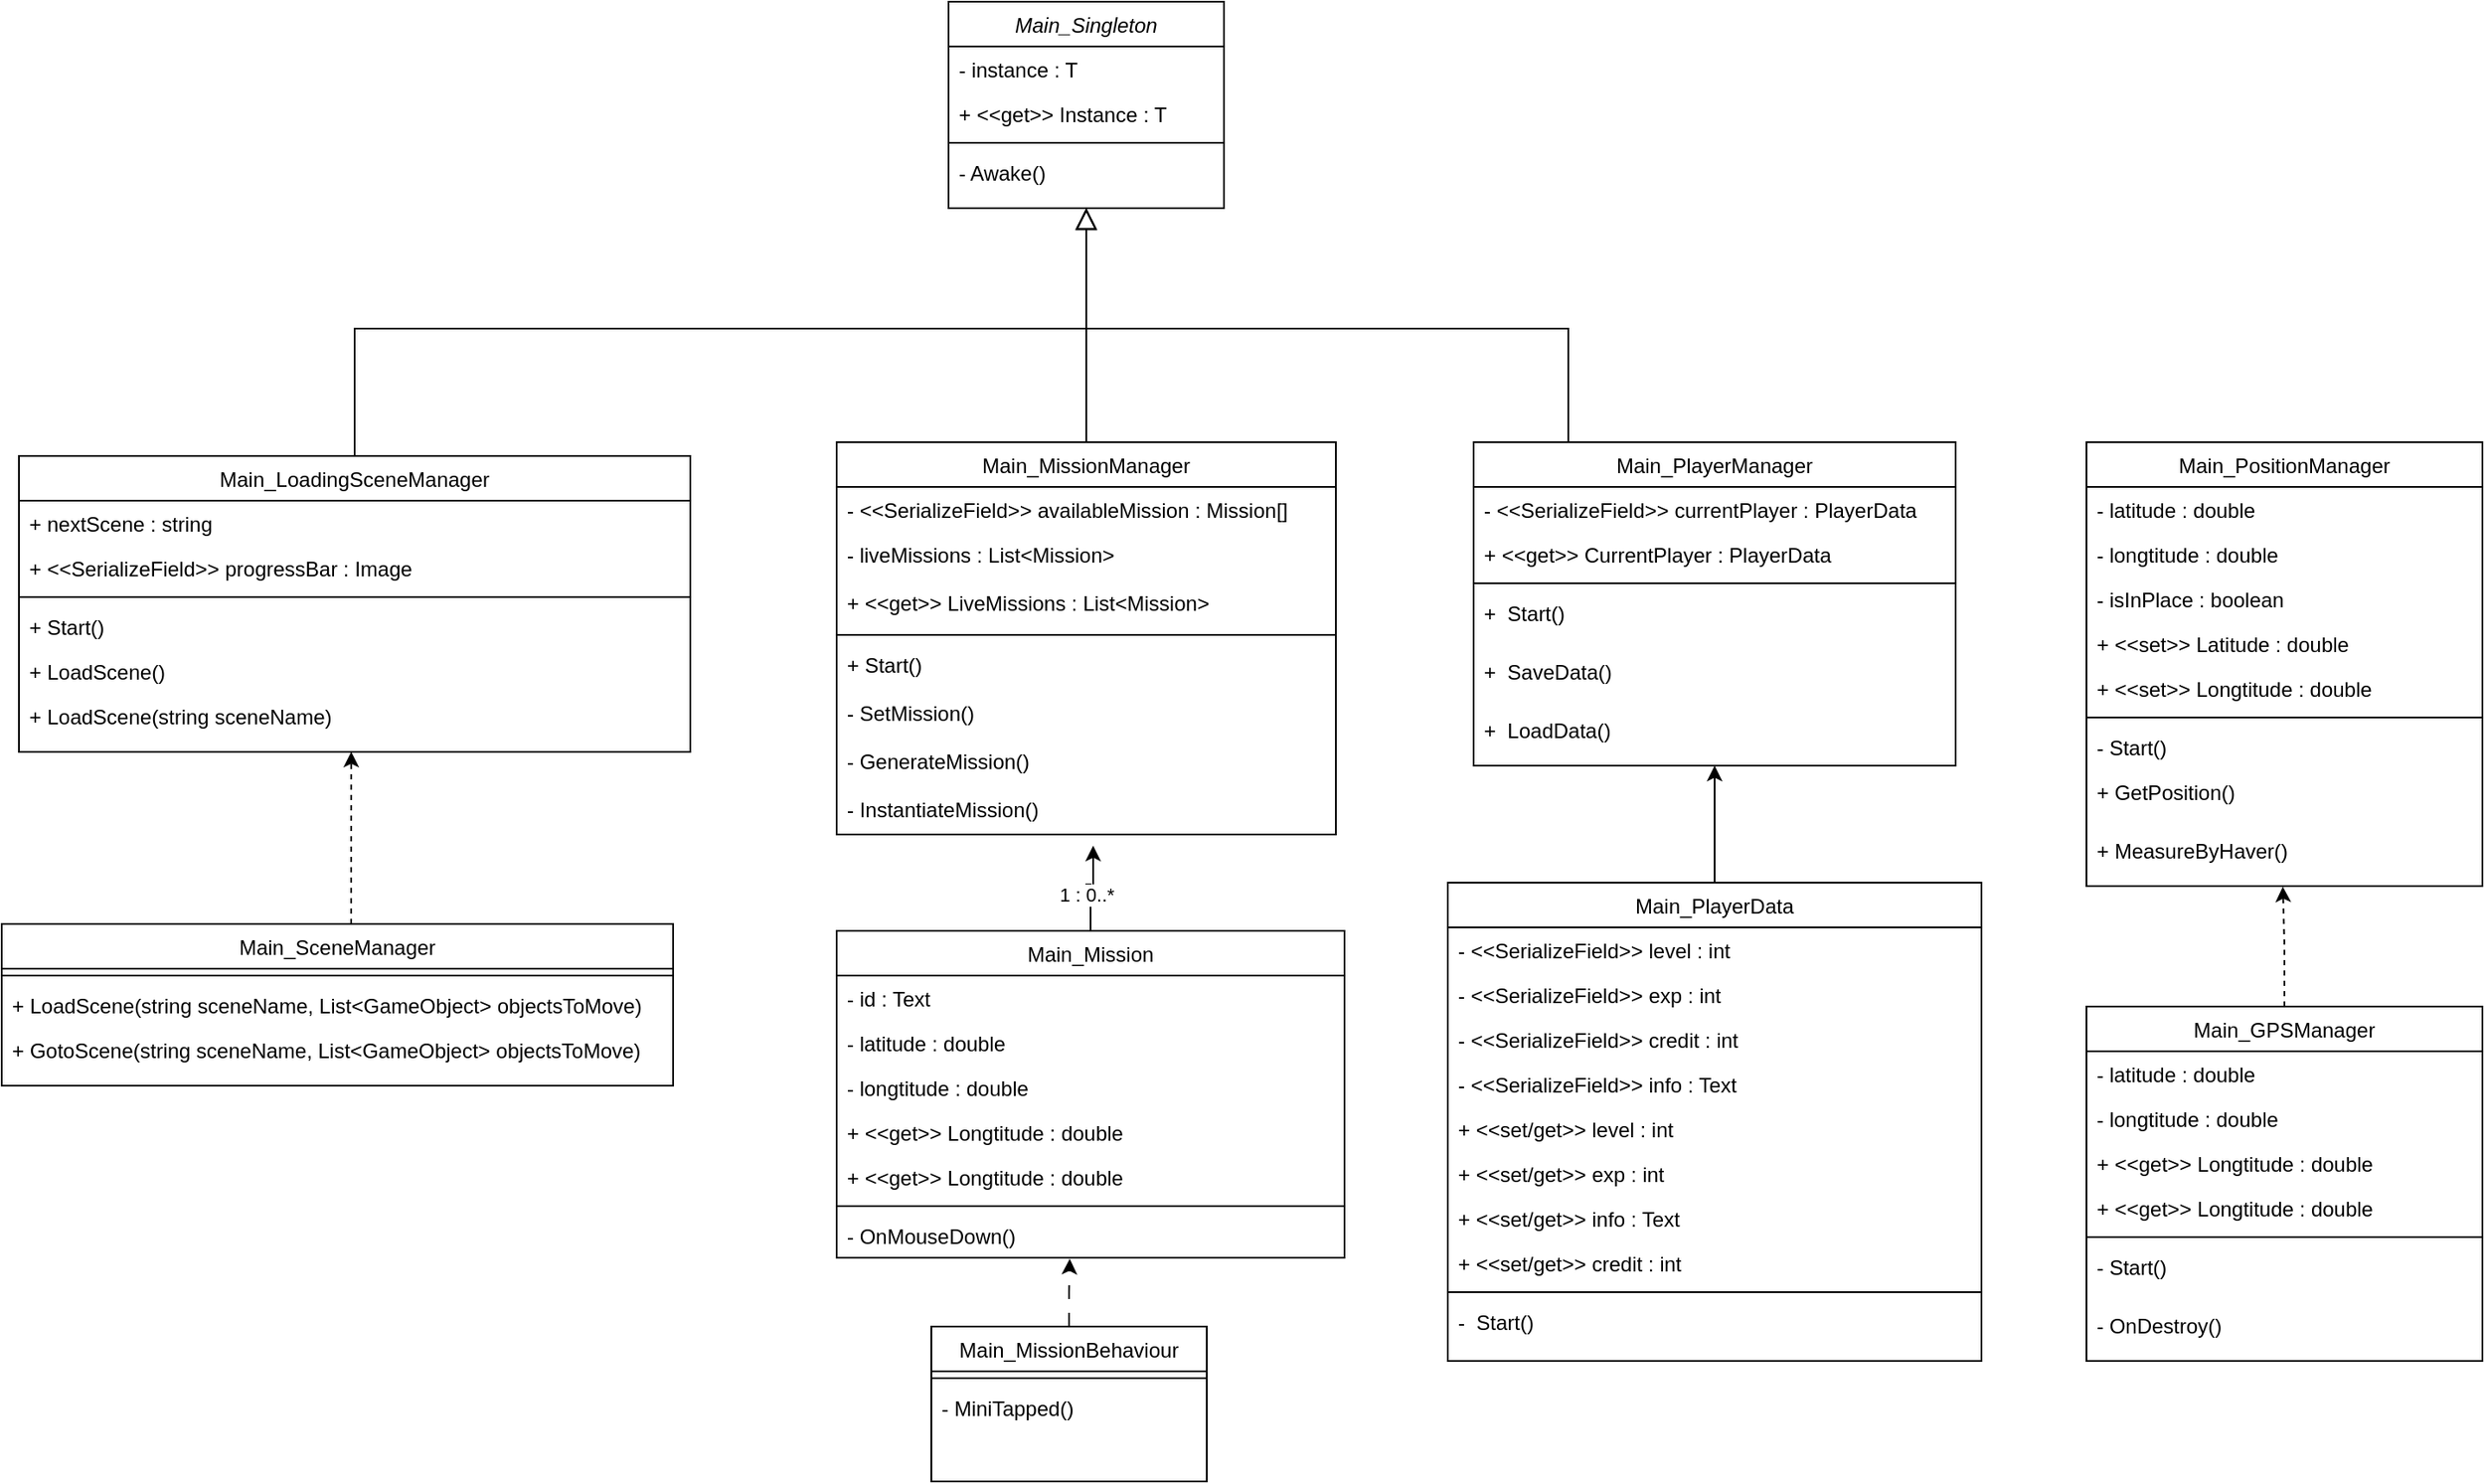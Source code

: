 <mxfile version="20.8.23" type="device"><diagram id="C5RBs43oDa-KdzZeNtuy" name="Page-1"><mxGraphModel dx="1914" dy="667" grid="1" gridSize="10" guides="1" tooltips="1" connect="1" arrows="1" fold="1" page="1" pageScale="1" pageWidth="827" pageHeight="1169" math="0" shadow="0"><root><mxCell id="WIyWlLk6GJQsqaUBKTNV-0"/><mxCell id="WIyWlLk6GJQsqaUBKTNV-1" parent="WIyWlLk6GJQsqaUBKTNV-0"/><mxCell id="zkfFHV4jXpPFQw0GAbJ--0" value="Main_Singleton" style="swimlane;fontStyle=2;align=center;verticalAlign=top;childLayout=stackLayout;horizontal=1;startSize=26;horizontalStack=0;resizeParent=1;resizeLast=0;collapsible=1;marginBottom=0;rounded=0;shadow=0;strokeWidth=1;" parent="WIyWlLk6GJQsqaUBKTNV-1" vertex="1"><mxGeometry x="150" y="90" width="160" height="120" as="geometry"><mxRectangle x="230" y="140" width="160" height="26" as="alternateBounds"/></mxGeometry></mxCell><mxCell id="nfa86kbB0fBzZDHKXP59-6" value="- instance : T" style="text;align=left;verticalAlign=top;spacingLeft=4;spacingRight=4;overflow=hidden;rotatable=0;points=[[0,0.5],[1,0.5]];portConstraint=eastwest;" parent="zkfFHV4jXpPFQw0GAbJ--0" vertex="1"><mxGeometry y="26" width="160" height="26" as="geometry"/></mxCell><mxCell id="7yIZQRil5i9GcMt45kjn-0" value="+ &lt;&lt;get&gt;&gt; Instance : T" style="text;align=left;verticalAlign=top;spacingLeft=4;spacingRight=4;overflow=hidden;rotatable=0;points=[[0,0.5],[1,0.5]];portConstraint=eastwest;" parent="zkfFHV4jXpPFQw0GAbJ--0" vertex="1"><mxGeometry y="52" width="160" height="26" as="geometry"/></mxCell><mxCell id="zkfFHV4jXpPFQw0GAbJ--4" value="" style="line;html=1;strokeWidth=1;align=left;verticalAlign=middle;spacingTop=-1;spacingLeft=3;spacingRight=3;rotatable=0;labelPosition=right;points=[];portConstraint=eastwest;" parent="zkfFHV4jXpPFQw0GAbJ--0" vertex="1"><mxGeometry y="78" width="160" height="8" as="geometry"/></mxCell><mxCell id="zkfFHV4jXpPFQw0GAbJ--5" value="- Awake()" style="text;align=left;verticalAlign=top;spacingLeft=4;spacingRight=4;overflow=hidden;rotatable=0;points=[[0,0.5],[1,0.5]];portConstraint=eastwest;" parent="zkfFHV4jXpPFQw0GAbJ--0" vertex="1"><mxGeometry y="86" width="160" height="26" as="geometry"/></mxCell><mxCell id="zkfFHV4jXpPFQw0GAbJ--6" value="Main_MissionManager" style="swimlane;fontStyle=0;align=center;verticalAlign=top;childLayout=stackLayout;horizontal=1;startSize=26;horizontalStack=0;resizeParent=1;resizeLast=0;collapsible=1;marginBottom=0;rounded=0;shadow=0;strokeWidth=1;swimlaneLine=1;" parent="WIyWlLk6GJQsqaUBKTNV-1" vertex="1"><mxGeometry x="85" y="346" width="290" height="228" as="geometry"><mxRectangle x="130" y="380" width="160" height="26" as="alternateBounds"/></mxGeometry></mxCell><mxCell id="zkfFHV4jXpPFQw0GAbJ--7" value="- &lt;&lt;SerializeField&gt;&gt; availableMission : Mission[]" style="text;align=left;verticalAlign=top;spacingLeft=4;spacingRight=4;overflow=hidden;rotatable=0;points=[[0,0.5],[1,0.5]];portConstraint=eastwest;" parent="zkfFHV4jXpPFQw0GAbJ--6" vertex="1"><mxGeometry y="26" width="290" height="26" as="geometry"/></mxCell><mxCell id="nfa86kbB0fBzZDHKXP59-10" value="- liveMissions : List&lt;Mission&gt;" style="text;align=left;verticalAlign=top;spacingLeft=4;spacingRight=4;overflow=hidden;rotatable=0;points=[[0,0.5],[1,0.5]];portConstraint=eastwest;rounded=0;shadow=0;html=0;" parent="zkfFHV4jXpPFQw0GAbJ--6" vertex="1"><mxGeometry y="52" width="290" height="28" as="geometry"/></mxCell><mxCell id="7yIZQRil5i9GcMt45kjn-5" value="+ &lt;&lt;get&gt;&gt; LiveMissions : List&lt;Mission&gt;" style="text;align=left;verticalAlign=top;spacingLeft=4;spacingRight=4;overflow=hidden;rotatable=0;points=[[0,0.5],[1,0.5]];portConstraint=eastwest;rounded=0;shadow=0;html=0;" parent="zkfFHV4jXpPFQw0GAbJ--6" vertex="1"><mxGeometry y="80" width="290" height="28" as="geometry"/></mxCell><mxCell id="zkfFHV4jXpPFQw0GAbJ--9" value="" style="line;html=1;strokeWidth=1;align=left;verticalAlign=middle;spacingTop=-1;spacingLeft=3;spacingRight=3;rotatable=0;labelPosition=right;points=[];portConstraint=eastwest;" parent="zkfFHV4jXpPFQw0GAbJ--6" vertex="1"><mxGeometry y="108" width="290" height="8" as="geometry"/></mxCell><mxCell id="nfa86kbB0fBzZDHKXP59-13" value="+ Start()" style="text;align=left;verticalAlign=top;spacingLeft=4;spacingRight=4;overflow=hidden;rotatable=0;points=[[0,0.5],[1,0.5]];portConstraint=eastwest;rounded=0;shadow=0;html=0;" parent="zkfFHV4jXpPFQw0GAbJ--6" vertex="1"><mxGeometry y="116" width="290" height="28" as="geometry"/></mxCell><mxCell id="sI29P3SXvjq9s87aOIMr-38" value="- SetMission()" style="text;align=left;verticalAlign=top;spacingLeft=4;spacingRight=4;overflow=hidden;rotatable=0;points=[[0,0.5],[1,0.5]];portConstraint=eastwest;rounded=0;shadow=0;html=0;" vertex="1" parent="zkfFHV4jXpPFQw0GAbJ--6"><mxGeometry y="144" width="290" height="28" as="geometry"/></mxCell><mxCell id="nfa86kbB0fBzZDHKXP59-15" value="- GenerateMission()" style="text;align=left;verticalAlign=top;spacingLeft=4;spacingRight=4;overflow=hidden;rotatable=0;points=[[0,0.5],[1,0.5]];portConstraint=eastwest;rounded=0;shadow=0;html=0;" parent="zkfFHV4jXpPFQw0GAbJ--6" vertex="1"><mxGeometry y="172" width="290" height="28" as="geometry"/></mxCell><mxCell id="nfa86kbB0fBzZDHKXP59-16" value="- InstantiateMission()" style="text;align=left;verticalAlign=top;spacingLeft=4;spacingRight=4;overflow=hidden;rotatable=0;points=[[0,0.5],[1,0.5]];portConstraint=eastwest;rounded=0;shadow=0;html=0;" parent="zkfFHV4jXpPFQw0GAbJ--6" vertex="1"><mxGeometry y="200" width="290" height="28" as="geometry"/></mxCell><mxCell id="zkfFHV4jXpPFQw0GAbJ--12" value="" style="endArrow=block;endSize=10;endFill=0;shadow=0;strokeWidth=1;rounded=0;edgeStyle=elbowEdgeStyle;elbow=vertical;" parent="WIyWlLk6GJQsqaUBKTNV-1" source="zkfFHV4jXpPFQw0GAbJ--6" target="zkfFHV4jXpPFQw0GAbJ--0" edge="1"><mxGeometry width="160" relative="1" as="geometry"><mxPoint x="200" y="203" as="sourcePoint"/><mxPoint x="200" y="203" as="targetPoint"/></mxGeometry></mxCell><mxCell id="zkfFHV4jXpPFQw0GAbJ--13" value="Main_PlayerManager" style="swimlane;fontStyle=0;align=center;verticalAlign=top;childLayout=stackLayout;horizontal=1;startSize=26;horizontalStack=0;resizeParent=1;resizeLast=0;collapsible=1;marginBottom=0;rounded=0;shadow=0;strokeWidth=1;" parent="WIyWlLk6GJQsqaUBKTNV-1" vertex="1"><mxGeometry x="455" y="346" width="280" height="188" as="geometry"><mxRectangle x="340" y="380" width="170" height="26" as="alternateBounds"/></mxGeometry></mxCell><mxCell id="zkfFHV4jXpPFQw0GAbJ--14" value="- &lt;&lt;SerializeField&gt;&gt; currentPlayer : PlayerData&#10;" style="text;align=left;verticalAlign=top;spacingLeft=4;spacingRight=4;overflow=hidden;rotatable=0;points=[[0,0.5],[1,0.5]];portConstraint=eastwest;" parent="zkfFHV4jXpPFQw0GAbJ--13" vertex="1"><mxGeometry y="26" width="280" height="26" as="geometry"/></mxCell><mxCell id="7yIZQRil5i9GcMt45kjn-1" value="+ &lt;&lt;get&gt;&gt; CurrentPlayer : PlayerData" style="text;align=left;verticalAlign=top;spacingLeft=4;spacingRight=4;overflow=hidden;rotatable=0;points=[[0,0.5],[1,0.5]];portConstraint=eastwest;" parent="zkfFHV4jXpPFQw0GAbJ--13" vertex="1"><mxGeometry y="52" width="280" height="26" as="geometry"/></mxCell><mxCell id="nfa86kbB0fBzZDHKXP59-7" value="" style="line;html=1;strokeWidth=1;align=left;verticalAlign=middle;spacingTop=-1;spacingLeft=3;spacingRight=3;rotatable=0;labelPosition=right;points=[];portConstraint=eastwest;" parent="zkfFHV4jXpPFQw0GAbJ--13" vertex="1"><mxGeometry y="78" width="280" height="8" as="geometry"/></mxCell><mxCell id="sI29P3SXvjq9s87aOIMr-20" value="+  Start()" style="text;align=left;verticalAlign=top;spacingLeft=4;spacingRight=4;overflow=hidden;rotatable=0;points=[[0,0.5],[1,0.5]];portConstraint=eastwest;" vertex="1" parent="zkfFHV4jXpPFQw0GAbJ--13"><mxGeometry y="86" width="280" height="34" as="geometry"/></mxCell><mxCell id="sI29P3SXvjq9s87aOIMr-22" value="+  SaveData()" style="text;align=left;verticalAlign=top;spacingLeft=4;spacingRight=4;overflow=hidden;rotatable=0;points=[[0,0.5],[1,0.5]];portConstraint=eastwest;" vertex="1" parent="zkfFHV4jXpPFQw0GAbJ--13"><mxGeometry y="120" width="280" height="34" as="geometry"/></mxCell><mxCell id="sI29P3SXvjq9s87aOIMr-21" value="+  LoadData()" style="text;align=left;verticalAlign=top;spacingLeft=4;spacingRight=4;overflow=hidden;rotatable=0;points=[[0,0.5],[1,0.5]];portConstraint=eastwest;" vertex="1" parent="zkfFHV4jXpPFQw0GAbJ--13"><mxGeometry y="154" width="280" height="34" as="geometry"/></mxCell><mxCell id="zkfFHV4jXpPFQw0GAbJ--16" value="" style="endArrow=block;endSize=10;endFill=0;shadow=0;strokeWidth=1;rounded=0;edgeStyle=elbowEdgeStyle;elbow=vertical;" parent="WIyWlLk6GJQsqaUBKTNV-1" source="zkfFHV4jXpPFQw0GAbJ--13" target="zkfFHV4jXpPFQw0GAbJ--0" edge="1"><mxGeometry width="160" relative="1" as="geometry"><mxPoint x="210" y="373" as="sourcePoint"/><mxPoint x="310" y="271" as="targetPoint"/><Array as="points"><mxPoint x="510" y="280"/></Array></mxGeometry></mxCell><mxCell id="b61CJQjOpt3AS6Id4M4u-6" style="edgeStyle=orthogonalEdgeStyle;rounded=0;orthogonalLoop=1;jettySize=auto;html=1;endArrow=block;endFill=0;endSize=10;entryX=0.5;entryY=1;entryDx=0;entryDy=0;" parent="WIyWlLk6GJQsqaUBKTNV-1" source="7yIZQRil5i9GcMt45kjn-23" target="zkfFHV4jXpPFQw0GAbJ--0" edge="1"><mxGeometry relative="1" as="geometry"><mxPoint x="230" y="210" as="targetPoint"/><Array as="points"><mxPoint x="-195" y="280"/><mxPoint x="230" y="280"/></Array></mxGeometry></mxCell><mxCell id="sI29P3SXvjq9s87aOIMr-2" style="edgeStyle=orthogonalEdgeStyle;rounded=0;orthogonalLoop=1;jettySize=auto;html=1;entryX=0.495;entryY=0.998;entryDx=0;entryDy=0;entryPerimeter=0;dashed=1;" edge="1" parent="WIyWlLk6GJQsqaUBKTNV-1" source="b61CJQjOpt3AS6Id4M4u-0" target="7yIZQRil5i9GcMt45kjn-26"><mxGeometry relative="1" as="geometry"><Array as="points"><mxPoint x="-197" y="600"/><mxPoint x="-197" y="600"/></Array></mxGeometry></mxCell><mxCell id="b61CJQjOpt3AS6Id4M4u-0" value="Main_SceneManager" style="swimlane;fontStyle=0;align=center;verticalAlign=top;childLayout=stackLayout;horizontal=1;startSize=26;horizontalStack=0;resizeParent=1;resizeLast=0;collapsible=1;marginBottom=0;rounded=0;shadow=0;strokeWidth=1;" parent="WIyWlLk6GJQsqaUBKTNV-1" vertex="1"><mxGeometry x="-400" y="626" width="390" height="94" as="geometry"><mxRectangle x="130" y="380" width="160" height="26" as="alternateBounds"/></mxGeometry></mxCell><mxCell id="b61CJQjOpt3AS6Id4M4u-3" value="" style="line;html=1;strokeWidth=1;align=left;verticalAlign=middle;spacingTop=-1;spacingLeft=3;spacingRight=3;rotatable=0;labelPosition=right;points=[];portConstraint=eastwest;" parent="b61CJQjOpt3AS6Id4M4u-0" vertex="1"><mxGeometry y="26" width="390" height="8" as="geometry"/></mxCell><mxCell id="b61CJQjOpt3AS6Id4M4u-5" value="+ LoadScene(string sceneName, List&lt;GameObject&gt; objectsToMove)" style="text;align=left;verticalAlign=top;spacingLeft=4;spacingRight=4;overflow=hidden;rotatable=0;points=[[0,0.5],[1,0.5]];portConstraint=eastwest;" parent="b61CJQjOpt3AS6Id4M4u-0" vertex="1"><mxGeometry y="34" width="390" height="26" as="geometry"/></mxCell><mxCell id="b61CJQjOpt3AS6Id4M4u-7" value="+ GotoScene(string sceneName, List&lt;GameObject&gt; objectsToMove)" style="text;align=left;verticalAlign=top;spacingLeft=4;spacingRight=4;overflow=hidden;rotatable=0;points=[[0,0.5],[1,0.5]];portConstraint=eastwest;" parent="b61CJQjOpt3AS6Id4M4u-0" vertex="1"><mxGeometry y="60" width="390" height="34" as="geometry"/></mxCell><mxCell id="sI29P3SXvjq9s87aOIMr-17" style="edgeStyle=orthogonalEdgeStyle;rounded=0;orthogonalLoop=1;jettySize=auto;html=1;entryX=0.496;entryY=1.009;entryDx=0;entryDy=0;entryPerimeter=0;dashed=1;" edge="1" parent="WIyWlLk6GJQsqaUBKTNV-1" source="nfa86kbB0fBzZDHKXP59-17" target="sI29P3SXvjq9s87aOIMr-16"><mxGeometry relative="1" as="geometry"/></mxCell><mxCell id="nfa86kbB0fBzZDHKXP59-17" value="Main_GPSManager" style="swimlane;fontStyle=0;align=center;verticalAlign=top;childLayout=stackLayout;horizontal=1;startSize=26;horizontalStack=0;resizeParent=1;resizeLast=0;collapsible=1;marginBottom=0;rounded=0;shadow=0;strokeWidth=1;" parent="WIyWlLk6GJQsqaUBKTNV-1" vertex="1"><mxGeometry x="811" y="674" width="230" height="206" as="geometry"><mxRectangle x="130" y="380" width="160" height="26" as="alternateBounds"/></mxGeometry></mxCell><mxCell id="nfa86kbB0fBzZDHKXP59-19" value="- latitude : double" style="text;align=left;verticalAlign=top;spacingLeft=4;spacingRight=4;overflow=hidden;rotatable=0;points=[[0,0.5],[1,0.5]];portConstraint=eastwest;" parent="nfa86kbB0fBzZDHKXP59-17" vertex="1"><mxGeometry y="26" width="230" height="26" as="geometry"/></mxCell><mxCell id="MaoaWugJf50gzIVtIN1R-0" value="- longtitude : double" style="text;align=left;verticalAlign=top;spacingLeft=4;spacingRight=4;overflow=hidden;rotatable=0;points=[[0,0.5],[1,0.5]];portConstraint=eastwest;" parent="nfa86kbB0fBzZDHKXP59-17" vertex="1"><mxGeometry y="52" width="230" height="26" as="geometry"/></mxCell><mxCell id="MaoaWugJf50gzIVtIN1R-1" value="+ &lt;&lt;get&gt;&gt; Longtitude : double" style="text;align=left;verticalAlign=top;spacingLeft=4;spacingRight=4;overflow=hidden;rotatable=0;points=[[0,0.5],[1,0.5]];portConstraint=eastwest;" parent="nfa86kbB0fBzZDHKXP59-17" vertex="1"><mxGeometry y="78" width="230" height="26" as="geometry"/></mxCell><mxCell id="7yIZQRil5i9GcMt45kjn-9" value="+ &lt;&lt;get&gt;&gt; Longtitude : double" style="text;align=left;verticalAlign=top;spacingLeft=4;spacingRight=4;overflow=hidden;rotatable=0;points=[[0,0.5],[1,0.5]];portConstraint=eastwest;" parent="nfa86kbB0fBzZDHKXP59-17" vertex="1"><mxGeometry y="104" width="230" height="26" as="geometry"/></mxCell><mxCell id="nfa86kbB0fBzZDHKXP59-18" value="" style="line;html=1;strokeWidth=1;align=left;verticalAlign=middle;spacingTop=-1;spacingLeft=3;spacingRight=3;rotatable=0;labelPosition=right;points=[];portConstraint=eastwest;" parent="nfa86kbB0fBzZDHKXP59-17" vertex="1"><mxGeometry y="130" width="230" height="8" as="geometry"/></mxCell><mxCell id="nfa86kbB0fBzZDHKXP59-20" value="- Start()&#10; " style="text;align=left;verticalAlign=top;spacingLeft=4;spacingRight=4;overflow=hidden;rotatable=0;points=[[0,0.5],[1,0.5]];portConstraint=eastwest;" parent="nfa86kbB0fBzZDHKXP59-17" vertex="1"><mxGeometry y="138" width="230" height="34" as="geometry"/></mxCell><mxCell id="7yIZQRil5i9GcMt45kjn-10" value="- OnDestroy()&#10; " style="text;align=left;verticalAlign=top;spacingLeft=4;spacingRight=4;overflow=hidden;rotatable=0;points=[[0,0.5],[1,0.5]];portConstraint=eastwest;" parent="nfa86kbB0fBzZDHKXP59-17" vertex="1"><mxGeometry y="172" width="230" height="34" as="geometry"/></mxCell><mxCell id="7yIZQRil5i9GcMt45kjn-6" value="1 : 0..*" style="edgeStyle=orthogonalEdgeStyle;rounded=0;orthogonalLoop=1;jettySize=auto;html=1;entryX=0.511;entryY=1.233;entryDx=0;entryDy=0;entryPerimeter=0;" parent="WIyWlLk6GJQsqaUBKTNV-1" source="nfa86kbB0fBzZDHKXP59-21" target="nfa86kbB0fBzZDHKXP59-16" edge="1"><mxGeometry relative="1" as="geometry"><mxPoint x="330" y="580" as="targetPoint"/><Array as="points"><mxPoint x="232" y="603"/><mxPoint x="230" y="603"/><mxPoint x="230" y="610"/><mxPoint x="234" y="610"/><mxPoint x="234" y="580"/></Array></mxGeometry></mxCell><mxCell id="nfa86kbB0fBzZDHKXP59-21" value="Main_Mission" style="swimlane;fontStyle=0;align=center;verticalAlign=top;childLayout=stackLayout;horizontal=1;startSize=26;horizontalStack=0;resizeParent=1;resizeLast=0;collapsible=1;marginBottom=0;rounded=0;shadow=0;strokeWidth=1;" parent="WIyWlLk6GJQsqaUBKTNV-1" vertex="1"><mxGeometry x="85" y="630" width="295" height="190" as="geometry"><mxRectangle x="130" y="380" width="160" height="26" as="alternateBounds"/></mxGeometry></mxCell><mxCell id="sI29P3SXvjq9s87aOIMr-35" value="- id : Text" style="text;align=left;verticalAlign=top;spacingLeft=4;spacingRight=4;overflow=hidden;rotatable=0;points=[[0,0.5],[1,0.5]];portConstraint=eastwest;" vertex="1" parent="nfa86kbB0fBzZDHKXP59-21"><mxGeometry y="26" width="295" height="26" as="geometry"/></mxCell><mxCell id="sI29P3SXvjq9s87aOIMr-37" value="- latitude : double" style="text;align=left;verticalAlign=top;spacingLeft=4;spacingRight=4;overflow=hidden;rotatable=0;points=[[0,0.5],[1,0.5]];portConstraint=eastwest;" vertex="1" parent="nfa86kbB0fBzZDHKXP59-21"><mxGeometry y="52" width="295" height="26" as="geometry"/></mxCell><mxCell id="sI29P3SXvjq9s87aOIMr-32" value="- longtitude : double" style="text;align=left;verticalAlign=top;spacingLeft=4;spacingRight=4;overflow=hidden;rotatable=0;points=[[0,0.5],[1,0.5]];portConstraint=eastwest;" vertex="1" parent="nfa86kbB0fBzZDHKXP59-21"><mxGeometry y="78" width="295" height="26" as="geometry"/></mxCell><mxCell id="sI29P3SXvjq9s87aOIMr-33" value="+ &lt;&lt;get&gt;&gt; Longtitude : double" style="text;align=left;verticalAlign=top;spacingLeft=4;spacingRight=4;overflow=hidden;rotatable=0;points=[[0,0.5],[1,0.5]];portConstraint=eastwest;" vertex="1" parent="nfa86kbB0fBzZDHKXP59-21"><mxGeometry y="104" width="295" height="26" as="geometry"/></mxCell><mxCell id="sI29P3SXvjq9s87aOIMr-34" value="+ &lt;&lt;get&gt;&gt; Longtitude : double" style="text;align=left;verticalAlign=top;spacingLeft=4;spacingRight=4;overflow=hidden;rotatable=0;points=[[0,0.5],[1,0.5]];portConstraint=eastwest;" vertex="1" parent="nfa86kbB0fBzZDHKXP59-21"><mxGeometry y="130" width="295" height="26" as="geometry"/></mxCell><mxCell id="nfa86kbB0fBzZDHKXP59-22" value="" style="line;html=1;strokeWidth=1;align=left;verticalAlign=middle;spacingTop=-1;spacingLeft=3;spacingRight=3;rotatable=0;labelPosition=right;points=[];portConstraint=eastwest;" parent="nfa86kbB0fBzZDHKXP59-21" vertex="1"><mxGeometry y="156" width="295" height="8" as="geometry"/></mxCell><mxCell id="nfa86kbB0fBzZDHKXP59-23" value="- OnMouseDown()" style="text;align=left;verticalAlign=top;spacingLeft=4;spacingRight=4;overflow=hidden;rotatable=0;points=[[0,0.5],[1,0.5]];portConstraint=eastwest;" parent="nfa86kbB0fBzZDHKXP59-21" vertex="1"><mxGeometry y="164" width="295" height="26" as="geometry"/></mxCell><mxCell id="MaoaWugJf50gzIVtIN1R-2" style="edgeStyle=orthogonalEdgeStyle;rounded=0;orthogonalLoop=1;jettySize=auto;html=1;entryX=0.5;entryY=1;entryDx=0;entryDy=0;" parent="WIyWlLk6GJQsqaUBKTNV-1" source="nfa86kbB0fBzZDHKXP59-29" target="zkfFHV4jXpPFQw0GAbJ--13" edge="1"><mxGeometry relative="1" as="geometry"/></mxCell><mxCell id="nfa86kbB0fBzZDHKXP59-29" value="Main_PlayerData" style="swimlane;fontStyle=0;align=center;verticalAlign=top;childLayout=stackLayout;horizontal=1;startSize=26;horizontalStack=0;resizeParent=1;resizeLast=0;collapsible=1;marginBottom=0;rounded=0;shadow=0;strokeWidth=1;" parent="WIyWlLk6GJQsqaUBKTNV-1" vertex="1"><mxGeometry x="440" y="602" width="310" height="278" as="geometry"><mxRectangle x="130" y="380" width="160" height="26" as="alternateBounds"/></mxGeometry></mxCell><mxCell id="7yIZQRil5i9GcMt45kjn-15" value="- &lt;&lt;SerializeField&gt;&gt; level : int" style="text;align=left;verticalAlign=top;spacingLeft=4;spacingRight=4;overflow=hidden;rotatable=0;points=[[0,0.5],[1,0.5]];portConstraint=eastwest;" parent="nfa86kbB0fBzZDHKXP59-29" vertex="1"><mxGeometry y="26" width="310" height="26" as="geometry"/></mxCell><mxCell id="sI29P3SXvjq9s87aOIMr-18" value="- &lt;&lt;SerializeField&gt;&gt; exp : int" style="text;align=left;verticalAlign=top;spacingLeft=4;spacingRight=4;overflow=hidden;rotatable=0;points=[[0,0.5],[1,0.5]];portConstraint=eastwest;" vertex="1" parent="nfa86kbB0fBzZDHKXP59-29"><mxGeometry y="52" width="310" height="26" as="geometry"/></mxCell><mxCell id="sI29P3SXvjq9s87aOIMr-23" value="- &lt;&lt;SerializeField&gt;&gt; credit : int" style="text;align=left;verticalAlign=top;spacingLeft=4;spacingRight=4;overflow=hidden;rotatable=0;points=[[0,0.5],[1,0.5]];portConstraint=eastwest;" vertex="1" parent="nfa86kbB0fBzZDHKXP59-29"><mxGeometry y="78" width="310" height="26" as="geometry"/></mxCell><mxCell id="sI29P3SXvjq9s87aOIMr-24" value="- &lt;&lt;SerializeField&gt;&gt; info : Text" style="text;align=left;verticalAlign=top;spacingLeft=4;spacingRight=4;overflow=hidden;rotatable=0;points=[[0,0.5],[1,0.5]];portConstraint=eastwest;" vertex="1" parent="nfa86kbB0fBzZDHKXP59-29"><mxGeometry y="104" width="310" height="26" as="geometry"/></mxCell><mxCell id="sI29P3SXvjq9s87aOIMr-27" value="+ &lt;&lt;set/get&gt;&gt; level : int" style="text;align=left;verticalAlign=top;spacingLeft=4;spacingRight=4;overflow=hidden;rotatable=0;points=[[0,0.5],[1,0.5]];portConstraint=eastwest;" vertex="1" parent="nfa86kbB0fBzZDHKXP59-29"><mxGeometry y="130" width="310" height="26" as="geometry"/></mxCell><mxCell id="sI29P3SXvjq9s87aOIMr-28" value="+ &lt;&lt;set/get&gt;&gt; exp : int" style="text;align=left;verticalAlign=top;spacingLeft=4;spacingRight=4;overflow=hidden;rotatable=0;points=[[0,0.5],[1,0.5]];portConstraint=eastwest;" vertex="1" parent="nfa86kbB0fBzZDHKXP59-29"><mxGeometry y="156" width="310" height="26" as="geometry"/></mxCell><mxCell id="sI29P3SXvjq9s87aOIMr-30" value="+ &lt;&lt;set/get&gt;&gt; info : Text" style="text;align=left;verticalAlign=top;spacingLeft=4;spacingRight=4;overflow=hidden;rotatable=0;points=[[0,0.5],[1,0.5]];portConstraint=eastwest;" vertex="1" parent="nfa86kbB0fBzZDHKXP59-29"><mxGeometry y="182" width="310" height="26" as="geometry"/></mxCell><mxCell id="sI29P3SXvjq9s87aOIMr-29" value="+ &lt;&lt;set/get&gt;&gt; credit : int" style="text;align=left;verticalAlign=top;spacingLeft=4;spacingRight=4;overflow=hidden;rotatable=0;points=[[0,0.5],[1,0.5]];portConstraint=eastwest;" vertex="1" parent="nfa86kbB0fBzZDHKXP59-29"><mxGeometry y="208" width="310" height="26" as="geometry"/></mxCell><mxCell id="nfa86kbB0fBzZDHKXP59-30" value="" style="line;html=1;strokeWidth=1;align=left;verticalAlign=middle;spacingTop=-1;spacingLeft=3;spacingRight=3;rotatable=0;labelPosition=right;points=[];portConstraint=eastwest;" parent="nfa86kbB0fBzZDHKXP59-29" vertex="1"><mxGeometry y="234" width="310" height="8" as="geometry"/></mxCell><mxCell id="nfa86kbB0fBzZDHKXP59-32" value="-  Start()" style="text;align=left;verticalAlign=top;spacingLeft=4;spacingRight=4;overflow=hidden;rotatable=0;points=[[0,0.5],[1,0.5]];portConstraint=eastwest;" parent="nfa86kbB0fBzZDHKXP59-29" vertex="1"><mxGeometry y="242" width="310" height="34" as="geometry"/></mxCell><mxCell id="nfa86kbB0fBzZDHKXP59-33" value="Main_PositionManager" style="swimlane;fontStyle=0;align=center;verticalAlign=top;childLayout=stackLayout;horizontal=1;startSize=26;horizontalStack=0;resizeParent=1;resizeLast=0;collapsible=1;marginBottom=0;rounded=0;shadow=0;strokeWidth=1;" parent="WIyWlLk6GJQsqaUBKTNV-1" vertex="1"><mxGeometry x="811" y="346" width="230" height="258" as="geometry"><mxRectangle x="130" y="380" width="160" height="26" as="alternateBounds"/></mxGeometry></mxCell><mxCell id="sI29P3SXvjq9s87aOIMr-11" value="- latitude : double" style="text;align=left;verticalAlign=top;spacingLeft=4;spacingRight=4;overflow=hidden;rotatable=0;points=[[0,0.5],[1,0.5]];portConstraint=eastwest;" vertex="1" parent="nfa86kbB0fBzZDHKXP59-33"><mxGeometry y="26" width="230" height="26" as="geometry"/></mxCell><mxCell id="sI29P3SXvjq9s87aOIMr-12" value="- longtitude : double" style="text;align=left;verticalAlign=top;spacingLeft=4;spacingRight=4;overflow=hidden;rotatable=0;points=[[0,0.5],[1,0.5]];portConstraint=eastwest;" vertex="1" parent="nfa86kbB0fBzZDHKXP59-33"><mxGeometry y="52" width="230" height="26" as="geometry"/></mxCell><mxCell id="sI29P3SXvjq9s87aOIMr-15" value="- isInPlace : boolean" style="text;align=left;verticalAlign=top;spacingLeft=4;spacingRight=4;overflow=hidden;rotatable=0;points=[[0,0.5],[1,0.5]];portConstraint=eastwest;" vertex="1" parent="nfa86kbB0fBzZDHKXP59-33"><mxGeometry y="78" width="230" height="26" as="geometry"/></mxCell><mxCell id="sI29P3SXvjq9s87aOIMr-14" value="+ &lt;&lt;set&gt;&gt; Latitude : double" style="text;align=left;verticalAlign=top;spacingLeft=4;spacingRight=4;overflow=hidden;rotatable=0;points=[[0,0.5],[1,0.5]];portConstraint=eastwest;" vertex="1" parent="nfa86kbB0fBzZDHKXP59-33"><mxGeometry y="104" width="230" height="26" as="geometry"/></mxCell><mxCell id="sI29P3SXvjq9s87aOIMr-13" value="+ &lt;&lt;set&gt;&gt; Longtitude : double" style="text;align=left;verticalAlign=top;spacingLeft=4;spacingRight=4;overflow=hidden;rotatable=0;points=[[0,0.5],[1,0.5]];portConstraint=eastwest;" vertex="1" parent="nfa86kbB0fBzZDHKXP59-33"><mxGeometry y="130" width="230" height="26" as="geometry"/></mxCell><mxCell id="nfa86kbB0fBzZDHKXP59-34" value="" style="line;html=1;strokeWidth=1;align=left;verticalAlign=middle;spacingTop=-1;spacingLeft=3;spacingRight=3;rotatable=0;labelPosition=right;points=[];portConstraint=eastwest;" parent="nfa86kbB0fBzZDHKXP59-33" vertex="1"><mxGeometry y="156" width="230" height="8" as="geometry"/></mxCell><mxCell id="nfa86kbB0fBzZDHKXP59-35" value="- Start()" style="text;align=left;verticalAlign=top;spacingLeft=4;spacingRight=4;overflow=hidden;rotatable=0;points=[[0,0.5],[1,0.5]];portConstraint=eastwest;" parent="nfa86kbB0fBzZDHKXP59-33" vertex="1"><mxGeometry y="164" width="230" height="26" as="geometry"/></mxCell><mxCell id="nfa86kbB0fBzZDHKXP59-36" value="+ GetPosition()" style="text;align=left;verticalAlign=top;spacingLeft=4;spacingRight=4;overflow=hidden;rotatable=0;points=[[0,0.5],[1,0.5]];portConstraint=eastwest;" parent="nfa86kbB0fBzZDHKXP59-33" vertex="1"><mxGeometry y="190" width="230" height="34" as="geometry"/></mxCell><mxCell id="sI29P3SXvjq9s87aOIMr-16" value="+ MeasureByHaver()" style="text;align=left;verticalAlign=top;spacingLeft=4;spacingRight=4;overflow=hidden;rotatable=0;points=[[0,0.5],[1,0.5]];portConstraint=eastwest;" vertex="1" parent="nfa86kbB0fBzZDHKXP59-33"><mxGeometry y="224" width="230" height="34" as="geometry"/></mxCell><mxCell id="7yIZQRil5i9GcMt45kjn-14" style="edgeStyle=orthogonalEdgeStyle;rounded=0;orthogonalLoop=1;jettySize=auto;html=1;entryX=0.459;entryY=1.025;entryDx=0;entryDy=0;dashed=1;dashPattern=8 8;endArrow=classic;endFill=1;entryPerimeter=0;" parent="WIyWlLk6GJQsqaUBKTNV-1" source="7yIZQRil5i9GcMt45kjn-11" target="nfa86kbB0fBzZDHKXP59-23" edge="1"><mxGeometry relative="1" as="geometry"/></mxCell><mxCell id="7yIZQRil5i9GcMt45kjn-11" value="Main_MissionBehaviour" style="swimlane;fontStyle=0;align=center;verticalAlign=top;childLayout=stackLayout;horizontal=1;startSize=26;horizontalStack=0;resizeParent=1;resizeLast=0;collapsible=1;marginBottom=0;rounded=0;shadow=0;strokeWidth=1;" parent="WIyWlLk6GJQsqaUBKTNV-1" vertex="1"><mxGeometry x="140" y="860" width="160" height="90" as="geometry"><mxRectangle x="130" y="380" width="160" height="26" as="alternateBounds"/></mxGeometry></mxCell><mxCell id="7yIZQRil5i9GcMt45kjn-12" value="" style="line;html=1;strokeWidth=1;align=left;verticalAlign=middle;spacingTop=-1;spacingLeft=3;spacingRight=3;rotatable=0;labelPosition=right;points=[];portConstraint=eastwest;" parent="7yIZQRil5i9GcMt45kjn-11" vertex="1"><mxGeometry y="26" width="160" height="8" as="geometry"/></mxCell><mxCell id="7yIZQRil5i9GcMt45kjn-13" value="- MiniTapped()" style="text;align=left;verticalAlign=top;spacingLeft=4;spacingRight=4;overflow=hidden;rotatable=0;points=[[0,0.5],[1,0.5]];portConstraint=eastwest;" parent="7yIZQRil5i9GcMt45kjn-11" vertex="1"><mxGeometry y="34" width="160" height="26" as="geometry"/></mxCell><mxCell id="7yIZQRil5i9GcMt45kjn-23" value="Main_LoadingSceneManager" style="swimlane;fontStyle=0;align=center;verticalAlign=top;childLayout=stackLayout;horizontal=1;startSize=26;horizontalStack=0;resizeParent=1;resizeLast=0;collapsible=1;marginBottom=0;rounded=0;shadow=0;strokeWidth=1;" parent="WIyWlLk6GJQsqaUBKTNV-1" vertex="1"><mxGeometry x="-390" y="354" width="390" height="172" as="geometry"><mxRectangle x="130" y="380" width="160" height="26" as="alternateBounds"/></mxGeometry></mxCell><mxCell id="7yIZQRil5i9GcMt45kjn-27" value="+ nextScene : string " style="text;align=left;verticalAlign=top;spacingLeft=4;spacingRight=4;overflow=hidden;rotatable=0;points=[[0,0.5],[1,0.5]];portConstraint=eastwest;" parent="7yIZQRil5i9GcMt45kjn-23" vertex="1"><mxGeometry y="26" width="390" height="26" as="geometry"/></mxCell><mxCell id="7yIZQRil5i9GcMt45kjn-28" value="+ &lt;&lt;SerializeField&gt;&gt; progressBar : Image" style="text;align=left;verticalAlign=top;spacingLeft=4;spacingRight=4;overflow=hidden;rotatable=0;points=[[0,0.5],[1,0.5]];portConstraint=eastwest;" parent="7yIZQRil5i9GcMt45kjn-23" vertex="1"><mxGeometry y="52" width="390" height="26" as="geometry"/></mxCell><mxCell id="7yIZQRil5i9GcMt45kjn-24" value="" style="line;html=1;strokeWidth=1;align=left;verticalAlign=middle;spacingTop=-1;spacingLeft=3;spacingRight=3;rotatable=0;labelPosition=right;points=[];portConstraint=eastwest;" parent="7yIZQRil5i9GcMt45kjn-23" vertex="1"><mxGeometry y="78" width="390" height="8" as="geometry"/></mxCell><mxCell id="7yIZQRil5i9GcMt45kjn-25" value="+ Start()" style="text;align=left;verticalAlign=top;spacingLeft=4;spacingRight=4;overflow=hidden;rotatable=0;points=[[0,0.5],[1,0.5]];portConstraint=eastwest;" parent="7yIZQRil5i9GcMt45kjn-23" vertex="1"><mxGeometry y="86" width="390" height="26" as="geometry"/></mxCell><mxCell id="7yIZQRil5i9GcMt45kjn-29" value="+ LoadScene()" style="text;align=left;verticalAlign=top;spacingLeft=4;spacingRight=4;overflow=hidden;rotatable=0;points=[[0,0.5],[1,0.5]];portConstraint=eastwest;" parent="7yIZQRil5i9GcMt45kjn-23" vertex="1"><mxGeometry y="112" width="390" height="26" as="geometry"/></mxCell><mxCell id="7yIZQRil5i9GcMt45kjn-26" value="+ LoadScene(string sceneName)" style="text;align=left;verticalAlign=top;spacingLeft=4;spacingRight=4;overflow=hidden;rotatable=0;points=[[0,0.5],[1,0.5]];portConstraint=eastwest;" parent="7yIZQRil5i9GcMt45kjn-23" vertex="1"><mxGeometry y="138" width="390" height="34" as="geometry"/></mxCell></root></mxGraphModel></diagram></mxfile>